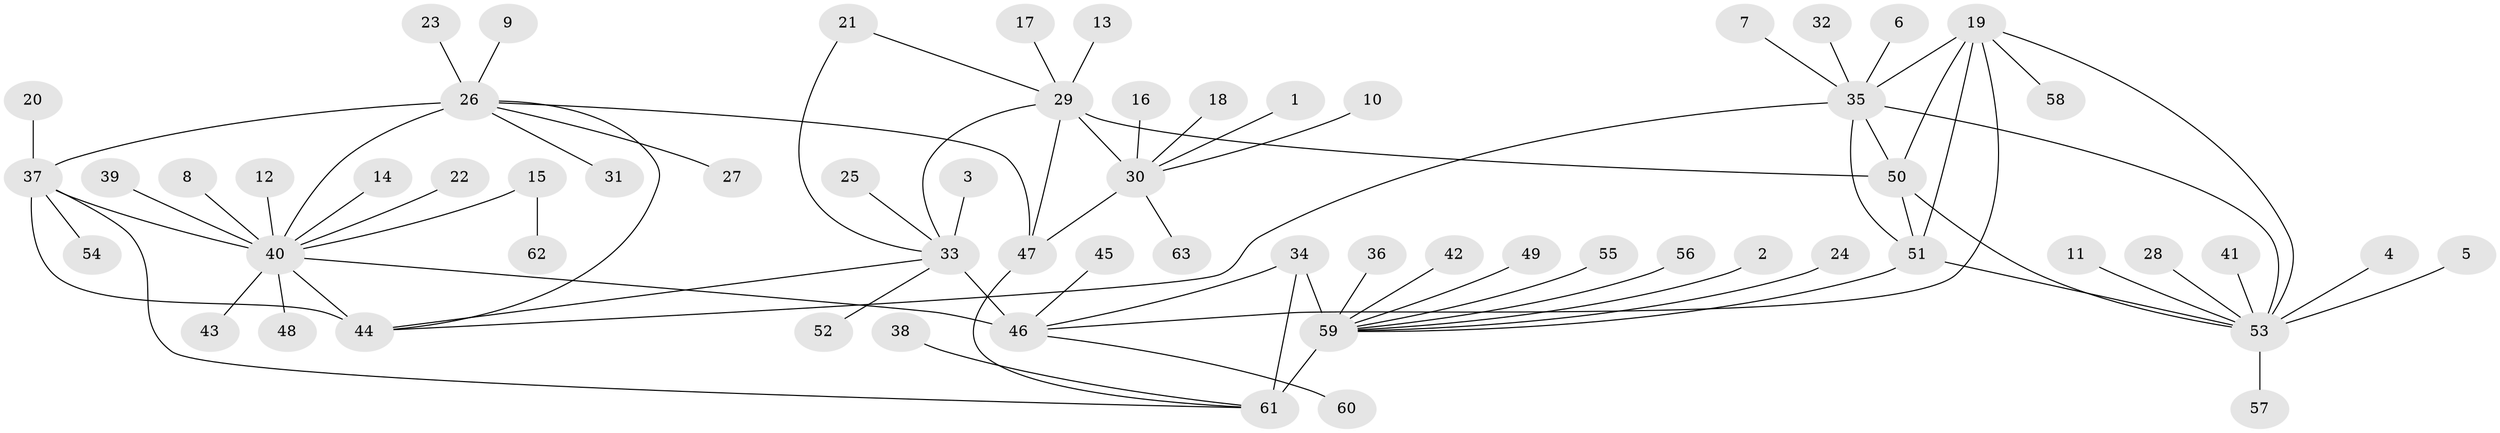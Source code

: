 // original degree distribution, {7: 0.016, 11: 0.016, 6: 0.072, 8: 0.064, 10: 0.008, 13: 0.008, 9: 0.016, 16: 0.008, 12: 0.024, 5: 0.008, 1: 0.632, 3: 0.024, 2: 0.104}
// Generated by graph-tools (version 1.1) at 2025/02/03/09/25 03:02:44]
// undirected, 63 vertices, 81 edges
graph export_dot {
graph [start="1"]
  node [color=gray90,style=filled];
  1;
  2;
  3;
  4;
  5;
  6;
  7;
  8;
  9;
  10;
  11;
  12;
  13;
  14;
  15;
  16;
  17;
  18;
  19;
  20;
  21;
  22;
  23;
  24;
  25;
  26;
  27;
  28;
  29;
  30;
  31;
  32;
  33;
  34;
  35;
  36;
  37;
  38;
  39;
  40;
  41;
  42;
  43;
  44;
  45;
  46;
  47;
  48;
  49;
  50;
  51;
  52;
  53;
  54;
  55;
  56;
  57;
  58;
  59;
  60;
  61;
  62;
  63;
  1 -- 30 [weight=1.0];
  2 -- 59 [weight=1.0];
  3 -- 33 [weight=1.0];
  4 -- 53 [weight=1.0];
  5 -- 53 [weight=1.0];
  6 -- 35 [weight=1.0];
  7 -- 35 [weight=1.0];
  8 -- 40 [weight=1.0];
  9 -- 26 [weight=1.0];
  10 -- 30 [weight=1.0];
  11 -- 53 [weight=1.0];
  12 -- 40 [weight=1.0];
  13 -- 29 [weight=1.0];
  14 -- 40 [weight=1.0];
  15 -- 40 [weight=1.0];
  15 -- 62 [weight=1.0];
  16 -- 30 [weight=1.0];
  17 -- 29 [weight=1.0];
  18 -- 30 [weight=1.0];
  19 -- 35 [weight=2.0];
  19 -- 46 [weight=1.0];
  19 -- 50 [weight=1.0];
  19 -- 51 [weight=1.0];
  19 -- 53 [weight=1.0];
  19 -- 58 [weight=1.0];
  20 -- 37 [weight=1.0];
  21 -- 29 [weight=1.0];
  21 -- 33 [weight=1.0];
  22 -- 40 [weight=1.0];
  23 -- 26 [weight=1.0];
  24 -- 59 [weight=1.0];
  25 -- 33 [weight=1.0];
  26 -- 27 [weight=1.0];
  26 -- 31 [weight=1.0];
  26 -- 37 [weight=3.0];
  26 -- 40 [weight=1.0];
  26 -- 44 [weight=1.0];
  26 -- 47 [weight=1.0];
  28 -- 53 [weight=1.0];
  29 -- 30 [weight=1.0];
  29 -- 33 [weight=1.0];
  29 -- 47 [weight=4.0];
  29 -- 50 [weight=1.0];
  30 -- 47 [weight=4.0];
  30 -- 63 [weight=1.0];
  32 -- 35 [weight=1.0];
  33 -- 44 [weight=1.0];
  33 -- 46 [weight=8.0];
  33 -- 52 [weight=1.0];
  34 -- 46 [weight=2.0];
  34 -- 59 [weight=6.0];
  34 -- 61 [weight=2.0];
  35 -- 44 [weight=1.0];
  35 -- 50 [weight=2.0];
  35 -- 51 [weight=2.0];
  35 -- 53 [weight=2.0];
  36 -- 59 [weight=1.0];
  37 -- 40 [weight=3.0];
  37 -- 44 [weight=3.0];
  37 -- 54 [weight=1.0];
  37 -- 61 [weight=1.0];
  38 -- 61 [weight=1.0];
  39 -- 40 [weight=1.0];
  40 -- 43 [weight=1.0];
  40 -- 44 [weight=1.0];
  40 -- 46 [weight=1.0];
  40 -- 48 [weight=1.0];
  41 -- 53 [weight=1.0];
  42 -- 59 [weight=1.0];
  45 -- 46 [weight=1.0];
  46 -- 60 [weight=1.0];
  47 -- 61 [weight=1.0];
  49 -- 59 [weight=1.0];
  50 -- 51 [weight=1.0];
  50 -- 53 [weight=1.0];
  51 -- 53 [weight=1.0];
  51 -- 59 [weight=1.0];
  53 -- 57 [weight=1.0];
  55 -- 59 [weight=1.0];
  56 -- 59 [weight=1.0];
  59 -- 61 [weight=3.0];
}
